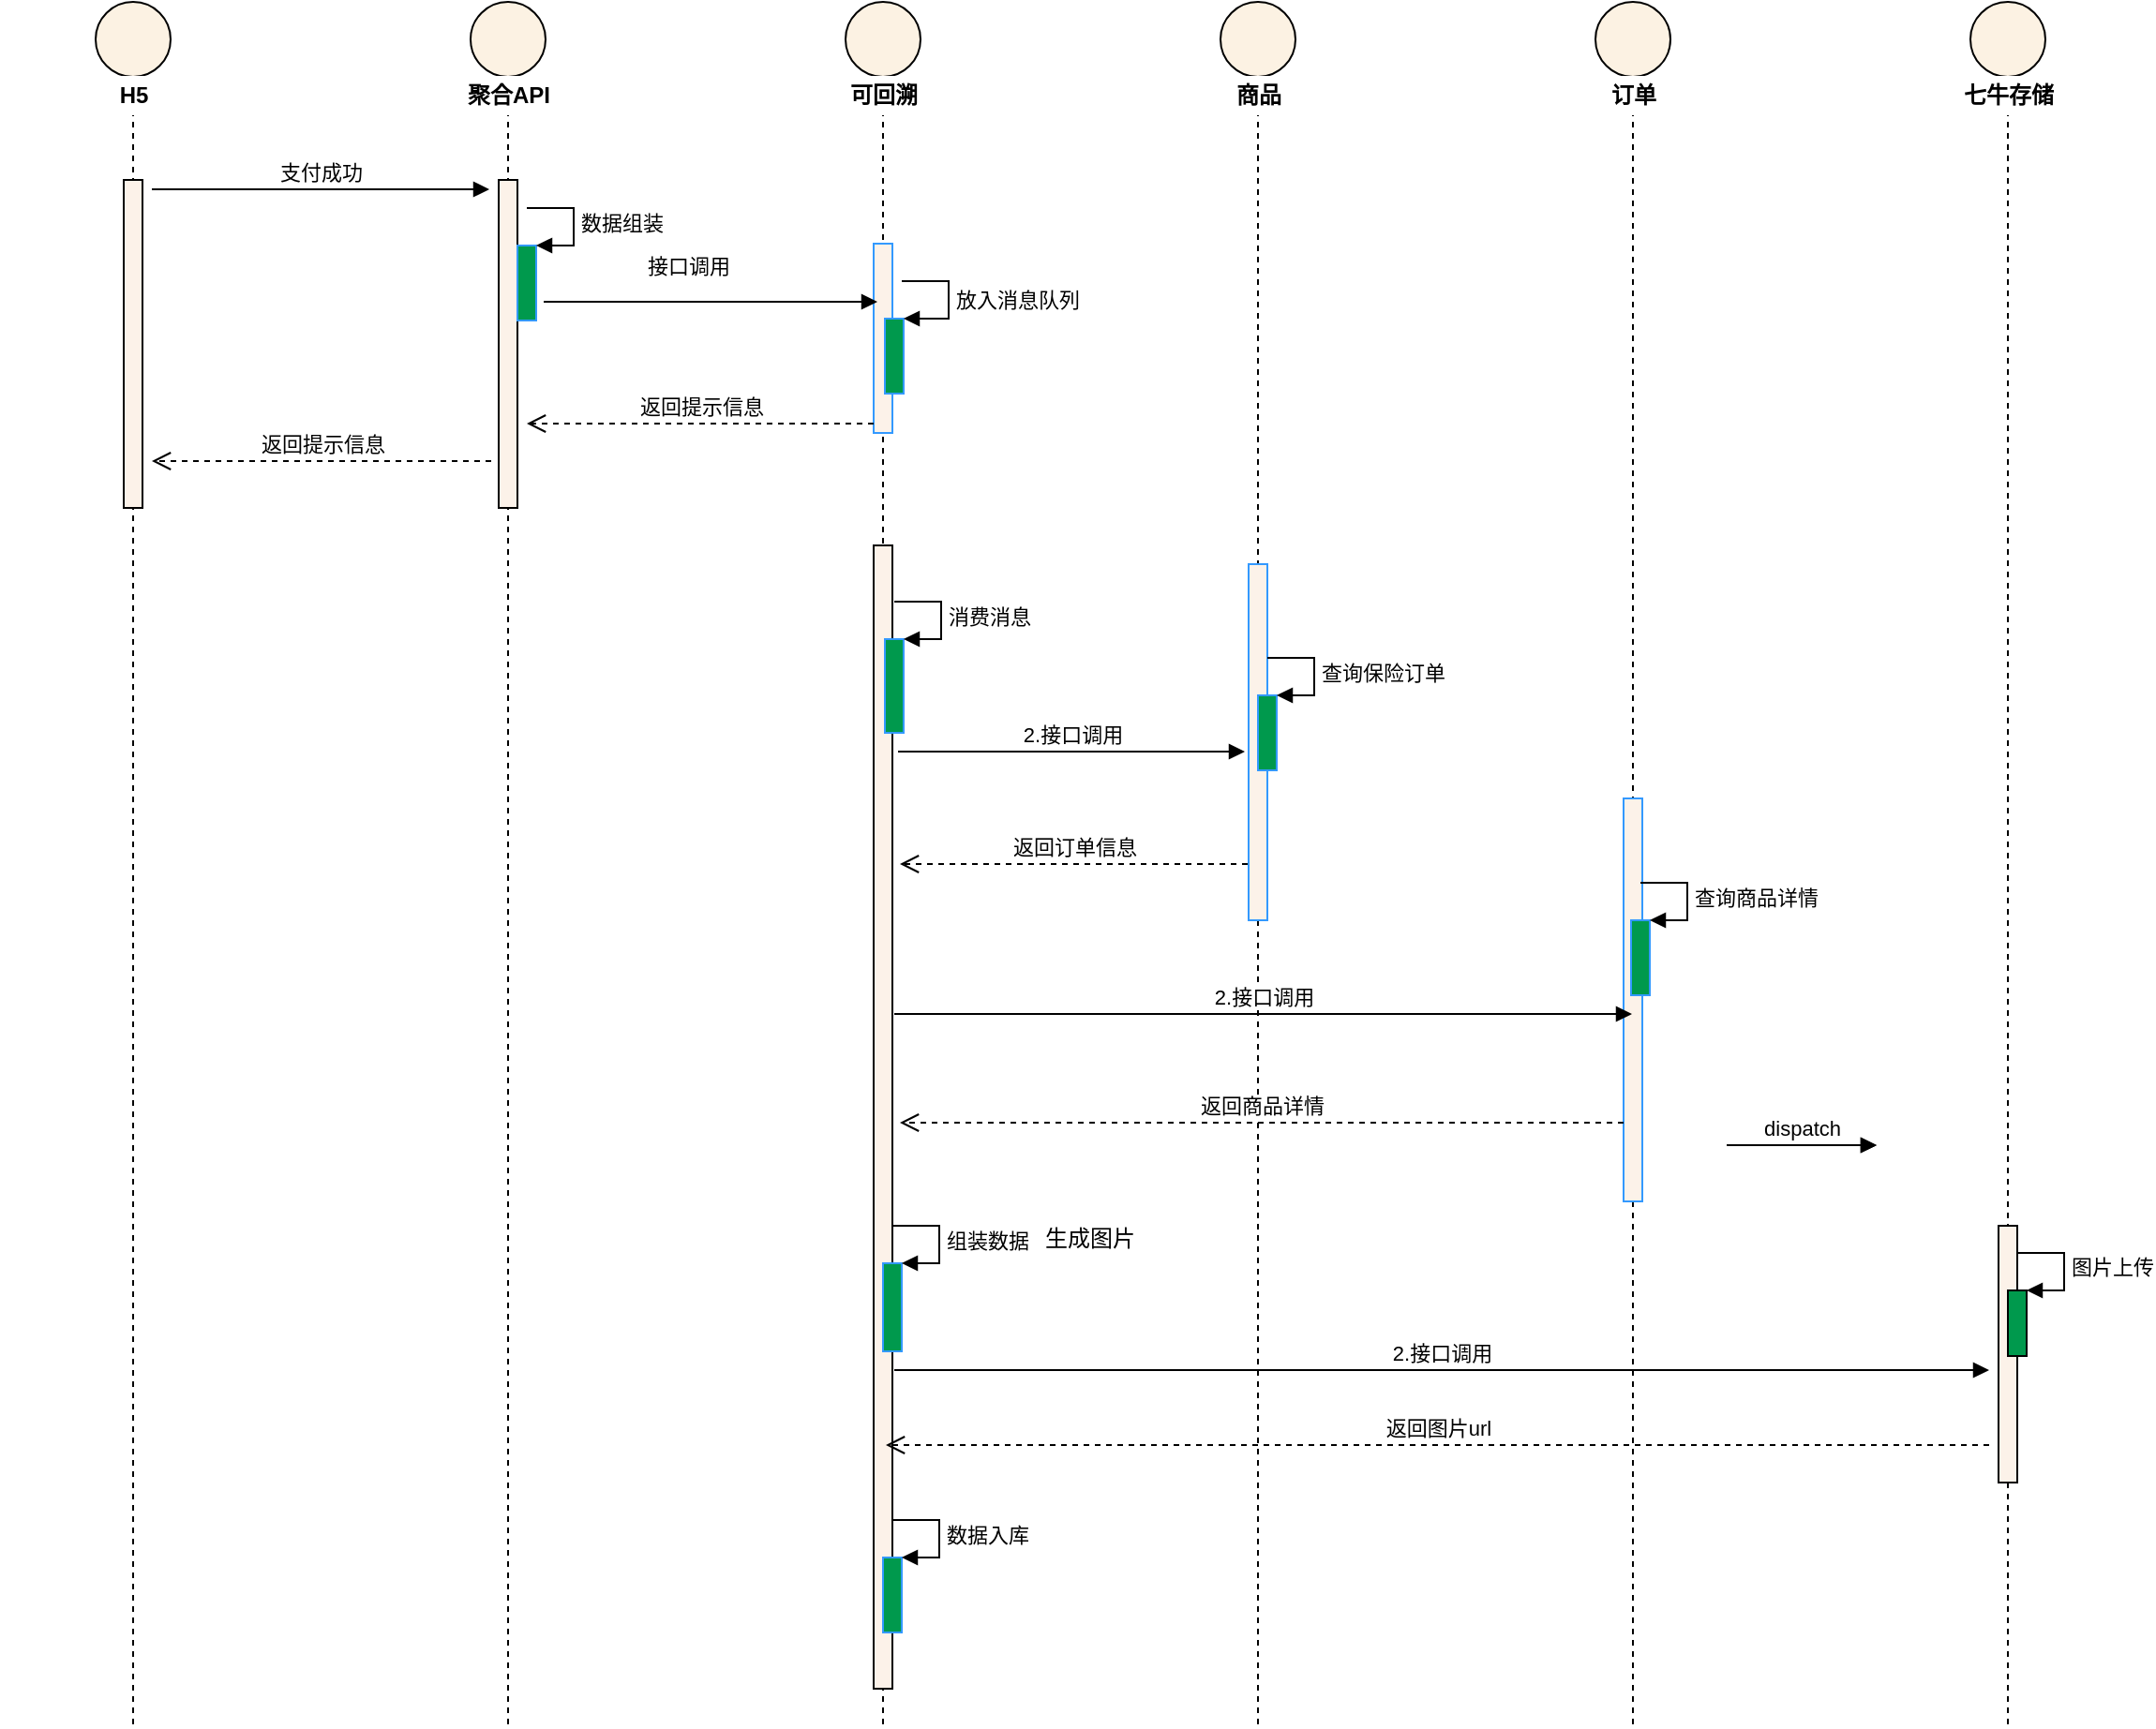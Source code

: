 <mxfile version="12.9.12" type="github">
  <diagram id="5iTz22CiZMBqjbUZhq-L" name="Page-1">
    <mxGraphModel dx="1915" dy="568" grid="1" gridSize="10" guides="1" tooltips="1" connect="1" arrows="1" fold="1" page="1" pageScale="1" pageWidth="827" pageHeight="1169" math="0" shadow="0">
      <root>
        <mxCell id="0" />
        <mxCell id="1" parent="0" />
        <mxCell id="4W7UGChSl6PpazX5YOat-18" value="" style="shape=umlLifeline;participant=umlEntity;perimeter=lifelinePerimeter;whiteSpace=wrap;html=1;container=1;collapsible=0;recursiveResize=0;verticalAlign=top;spacingTop=36;labelBackgroundColor=#ffffff;outlineConnect=0;fillColor=#FCF2E3;strokeColor=#000000;" vertex="1" parent="1">
          <mxGeometry x="240" width="40" height="920" as="geometry" />
        </mxCell>
        <mxCell id="4W7UGChSl6PpazX5YOat-19" value="" style="html=1;points=[];perimeter=orthogonalPerimeter;strokeColor=#000000;fillColor=#FCF2E9;" vertex="1" parent="4W7UGChSl6PpazX5YOat-18">
          <mxGeometry x="15" y="95" width="10" height="175" as="geometry" />
        </mxCell>
        <mxCell id="4W7UGChSl6PpazX5YOat-139" value="" style="html=1;points=[];perimeter=orthogonalPerimeter;strokeColor=#3399ff;strokeWidth=1;fillColor=#00994D;" vertex="1" parent="4W7UGChSl6PpazX5YOat-18">
          <mxGeometry x="25" y="130" width="10" height="40" as="geometry" />
        </mxCell>
        <mxCell id="4W7UGChSl6PpazX5YOat-140" value="数据组装" style="edgeStyle=orthogonalEdgeStyle;html=1;align=left;spacingLeft=2;endArrow=block;rounded=0;entryX=1;entryY=0;" edge="1" target="4W7UGChSl6PpazX5YOat-139" parent="4W7UGChSl6PpazX5YOat-18">
          <mxGeometry relative="1" as="geometry">
            <mxPoint x="30" y="110" as="sourcePoint" />
            <Array as="points">
              <mxPoint x="55" y="110" />
            </Array>
          </mxGeometry>
        </mxCell>
        <mxCell id="4W7UGChSl6PpazX5YOat-27" value="" style="shape=umlLifeline;participant=umlEntity;perimeter=lifelinePerimeter;whiteSpace=wrap;html=1;container=1;collapsible=0;recursiveResize=0;verticalAlign=top;spacingTop=36;labelBackgroundColor=#ffffff;outlineConnect=0;fillColor=#FCF2E3;" vertex="1" parent="1">
          <mxGeometry x="440" width="40" height="920" as="geometry" />
        </mxCell>
        <mxCell id="4W7UGChSl6PpazX5YOat-28" value="" style="html=1;points=[];perimeter=orthogonalPerimeter;strokeColor=#000000;fillColor=#FCF2E9;fontSize=11;" vertex="1" parent="4W7UGChSl6PpazX5YOat-27">
          <mxGeometry x="15" y="290" width="10" height="610" as="geometry" />
        </mxCell>
        <mxCell id="4W7UGChSl6PpazX5YOat-103" value="" style="html=1;points=[];perimeter=orthogonalPerimeter;strokeColor=#3399ff;strokeWidth=1;fillColor=#FCF2E9;" vertex="1" parent="4W7UGChSl6PpazX5YOat-27">
          <mxGeometry x="15" y="129" width="10" height="101" as="geometry" />
        </mxCell>
        <mxCell id="4W7UGChSl6PpazX5YOat-107" value="" style="html=1;points=[];perimeter=orthogonalPerimeter;strokeColor=#3399ff;strokeWidth=1;fillColor=#00994d;" vertex="1" parent="4W7UGChSl6PpazX5YOat-27">
          <mxGeometry x="21" y="169" width="10" height="40" as="geometry" />
        </mxCell>
        <mxCell id="4W7UGChSl6PpazX5YOat-108" value="放入消息队列" style="edgeStyle=orthogonalEdgeStyle;html=1;align=left;spacingLeft=2;endArrow=block;rounded=0;entryX=1;entryY=0;" edge="1" target="4W7UGChSl6PpazX5YOat-107" parent="4W7UGChSl6PpazX5YOat-27">
          <mxGeometry relative="1" as="geometry">
            <mxPoint x="30" y="149" as="sourcePoint" />
            <Array as="points">
              <mxPoint x="55" y="149" />
            </Array>
          </mxGeometry>
        </mxCell>
        <mxCell id="4W7UGChSl6PpazX5YOat-110" value="" style="html=1;points=[];perimeter=orthogonalPerimeter;strokeColor=#3399ff;strokeWidth=1;fillColor=#00994d;" vertex="1" parent="4W7UGChSl6PpazX5YOat-27">
          <mxGeometry x="21" y="340" width="10" height="50" as="geometry" />
        </mxCell>
        <mxCell id="4W7UGChSl6PpazX5YOat-111" value="消费消息" style="edgeStyle=orthogonalEdgeStyle;html=1;align=left;spacingLeft=2;endArrow=block;rounded=0;entryX=1;entryY=0;" edge="1" target="4W7UGChSl6PpazX5YOat-110" parent="4W7UGChSl6PpazX5YOat-27">
          <mxGeometry relative="1" as="geometry">
            <mxPoint x="26" y="320" as="sourcePoint" />
            <Array as="points">
              <mxPoint x="51" y="320" />
            </Array>
          </mxGeometry>
        </mxCell>
        <mxCell id="4W7UGChSl6PpazX5YOat-122" value="" style="html=1;points=[];perimeter=orthogonalPerimeter;strokeColor=#3399ff;strokeWidth=1;fillColor=#00994d;" vertex="1" parent="4W7UGChSl6PpazX5YOat-27">
          <mxGeometry x="20" y="673" width="10" height="47" as="geometry" />
        </mxCell>
        <mxCell id="4W7UGChSl6PpazX5YOat-123" value="组装数据" style="edgeStyle=orthogonalEdgeStyle;html=1;align=left;spacingLeft=2;endArrow=block;rounded=0;entryX=1;entryY=0;" edge="1" target="4W7UGChSl6PpazX5YOat-122" parent="4W7UGChSl6PpazX5YOat-27">
          <mxGeometry relative="1" as="geometry">
            <mxPoint x="25" y="653" as="sourcePoint" />
            <Array as="points">
              <mxPoint x="50" y="653" />
            </Array>
          </mxGeometry>
        </mxCell>
        <mxCell id="4W7UGChSl6PpazX5YOat-134" value="" style="html=1;points=[];perimeter=orthogonalPerimeter;strokeColor=#3399ff;strokeWidth=1;fillColor=#00994d;" vertex="1" parent="4W7UGChSl6PpazX5YOat-27">
          <mxGeometry x="20" y="830" width="10" height="40" as="geometry" />
        </mxCell>
        <mxCell id="4W7UGChSl6PpazX5YOat-135" value="数据入库" style="edgeStyle=orthogonalEdgeStyle;html=1;align=left;spacingLeft=2;endArrow=block;rounded=0;entryX=1;entryY=0;" edge="1" target="4W7UGChSl6PpazX5YOat-134" parent="4W7UGChSl6PpazX5YOat-27">
          <mxGeometry relative="1" as="geometry">
            <mxPoint x="25" y="810" as="sourcePoint" />
            <Array as="points">
              <mxPoint x="50" y="810" />
            </Array>
          </mxGeometry>
        </mxCell>
        <mxCell id="4W7UGChSl6PpazX5YOat-35" value="" style="shape=umlLifeline;participant=umlEntity;perimeter=lifelinePerimeter;whiteSpace=wrap;html=1;container=1;collapsible=0;recursiveResize=0;verticalAlign=top;spacingTop=36;labelBackgroundColor=#ffffff;outlineConnect=0;fillColor=#FCF2E3;" vertex="1" parent="1">
          <mxGeometry x="640" width="40" height="920" as="geometry" />
        </mxCell>
        <mxCell id="4W7UGChSl6PpazX5YOat-112" value="" style="html=1;points=[];perimeter=orthogonalPerimeter;strokeColor=#3399ff;strokeWidth=1;fillColor=#FCF2E9;" vertex="1" parent="4W7UGChSl6PpazX5YOat-35">
          <mxGeometry x="15" y="300" width="10" height="190" as="geometry" />
        </mxCell>
        <mxCell id="4W7UGChSl6PpazX5YOat-113" value="" style="html=1;points=[];perimeter=orthogonalPerimeter;strokeColor=#3399ff;strokeWidth=1;fillColor=#00994d;" vertex="1" parent="4W7UGChSl6PpazX5YOat-35">
          <mxGeometry x="20" y="370" width="10" height="40" as="geometry" />
        </mxCell>
        <mxCell id="4W7UGChSl6PpazX5YOat-114" value="查询保险订单" style="edgeStyle=orthogonalEdgeStyle;html=1;align=left;spacingLeft=2;endArrow=block;rounded=0;entryX=1;entryY=0;" edge="1" target="4W7UGChSl6PpazX5YOat-113" parent="4W7UGChSl6PpazX5YOat-35">
          <mxGeometry relative="1" as="geometry">
            <mxPoint x="25" y="350" as="sourcePoint" />
            <Array as="points">
              <mxPoint x="50" y="350" />
            </Array>
          </mxGeometry>
        </mxCell>
        <mxCell id="4W7UGChSl6PpazX5YOat-45" value="&lt;b&gt;聚合API&lt;/b&gt;" style="text;html=1;resizable=0;autosize=1;align=center;verticalAlign=middle;points=[];fillColor=#FFFFFF;strokeColor=#FFFFFF;rounded=0;" vertex="1" parent="1">
          <mxGeometry x="230" y="40" width="60" height="20" as="geometry" />
        </mxCell>
        <mxCell id="4W7UGChSl6PpazX5YOat-46" value="&lt;b&gt;可回溯&lt;/b&gt;" style="text;html=1;resizable=0;autosize=1;align=center;verticalAlign=middle;points=[];fillColor=#FFFFFF;strokeColor=#FFFFFF;rounded=0;" vertex="1" parent="1">
          <mxGeometry x="435" y="40" width="50" height="20" as="geometry" />
        </mxCell>
        <mxCell id="4W7UGChSl6PpazX5YOat-47" value="" style="html=1;points=[];perimeter=orthogonalPerimeter;strokeColor=#FFFFFF;fillColor=#FFFFFF;" vertex="1" parent="1">
          <mxGeometry x="-10" y="320" width="10" height="80" as="geometry" />
        </mxCell>
        <mxCell id="4W7UGChSl6PpazX5YOat-48" value="支付成功" style="html=1;verticalAlign=bottom;endArrow=block;" edge="1" parent="1">
          <mxGeometry width="80" relative="1" as="geometry">
            <mxPoint x="70" y="100" as="sourcePoint" />
            <mxPoint x="250" y="100" as="targetPoint" />
          </mxGeometry>
        </mxCell>
        <mxCell id="4W7UGChSl6PpazX5YOat-49" value="&lt;b&gt;商品&lt;/b&gt;" style="text;html=1;resizable=0;autosize=1;align=center;verticalAlign=middle;points=[];fillColor=#FFFFFF;strokeColor=#FFFFFF;rounded=0;" vertex="1" parent="1">
          <mxGeometry x="640" y="40" width="40" height="20" as="geometry" />
        </mxCell>
        <mxCell id="4W7UGChSl6PpazX5YOat-50" value="返回提示信息" style="html=1;verticalAlign=bottom;endArrow=open;dashed=1;endSize=8;" edge="1" parent="1">
          <mxGeometry relative="1" as="geometry">
            <mxPoint x="70" y="245" as="targetPoint" />
            <mxPoint x="251" y="245" as="sourcePoint" />
          </mxGeometry>
        </mxCell>
        <mxCell id="4W7UGChSl6PpazX5YOat-56" value="" style="shape=umlLifeline;participant=umlEntity;perimeter=lifelinePerimeter;whiteSpace=wrap;html=1;container=1;collapsible=0;recursiveResize=0;verticalAlign=top;spacingTop=36;labelBackgroundColor=#ffffff;outlineConnect=0;fillColor=#FCF2E3;" vertex="1" parent="1">
          <mxGeometry x="840" width="40" height="920" as="geometry" />
        </mxCell>
        <mxCell id="4W7UGChSl6PpazX5YOat-116" value="" style="html=1;points=[];perimeter=orthogonalPerimeter;strokeColor=#3399ff;strokeWidth=1;fillColor=#FCF2E9;" vertex="1" parent="4W7UGChSl6PpazX5YOat-56">
          <mxGeometry x="15" y="425" width="10" height="215" as="geometry" />
        </mxCell>
        <mxCell id="4W7UGChSl6PpazX5YOat-117" value="" style="html=1;points=[];perimeter=orthogonalPerimeter;strokeColor=#3399ff;strokeWidth=1;fillColor=#00994d;" vertex="1" parent="4W7UGChSl6PpazX5YOat-56">
          <mxGeometry x="19" y="490" width="10" height="40" as="geometry" />
        </mxCell>
        <mxCell id="4W7UGChSl6PpazX5YOat-118" value="查询商品详情" style="edgeStyle=orthogonalEdgeStyle;html=1;align=left;spacingLeft=2;endArrow=block;rounded=0;entryX=1;entryY=0;" edge="1" target="4W7UGChSl6PpazX5YOat-117" parent="4W7UGChSl6PpazX5YOat-56">
          <mxGeometry relative="1" as="geometry">
            <mxPoint x="24" y="470" as="sourcePoint" />
            <Array as="points">
              <mxPoint x="49" y="470" />
            </Array>
          </mxGeometry>
        </mxCell>
        <mxCell id="4W7UGChSl6PpazX5YOat-60" value="&lt;b&gt;订单&lt;/b&gt;" style="text;html=1;resizable=0;autosize=1;align=center;verticalAlign=middle;points=[];fillColor=#FFFFFF;strokeColor=#FFFFFF;rounded=0;" vertex="1" parent="1">
          <mxGeometry x="840" y="40" width="40" height="20" as="geometry" />
        </mxCell>
        <mxCell id="4W7UGChSl6PpazX5YOat-61" value="" style="shape=umlLifeline;participant=umlEntity;perimeter=lifelinePerimeter;whiteSpace=wrap;html=1;container=1;collapsible=0;recursiveResize=0;verticalAlign=top;spacingTop=36;labelBackgroundColor=#ffffff;outlineConnect=0;fillColor=#FCF2E3;" vertex="1" parent="1">
          <mxGeometry x="1040" width="40" height="920" as="geometry" />
        </mxCell>
        <mxCell id="4W7UGChSl6PpazX5YOat-62" value="" style="html=1;points=[];perimeter=orthogonalPerimeter;strokeColor=#000000;fillColor=#FCF2E9;fontSize=11;" vertex="1" parent="4W7UGChSl6PpazX5YOat-61">
          <mxGeometry x="15" y="653" width="10" height="137" as="geometry" />
        </mxCell>
        <mxCell id="4W7UGChSl6PpazX5YOat-63" value="" style="html=1;points=[];perimeter=orthogonalPerimeter;strokeColor=#000000;fillColor=#00994D;fontSize=11;" vertex="1" parent="4W7UGChSl6PpazX5YOat-61">
          <mxGeometry x="20" y="687.5" width="10" height="35" as="geometry" />
        </mxCell>
        <mxCell id="4W7UGChSl6PpazX5YOat-64" value="图片上传" style="edgeStyle=orthogonalEdgeStyle;html=1;align=left;spacingLeft=2;endArrow=block;rounded=0;entryX=1;entryY=0;fontSize=11;" edge="1" parent="4W7UGChSl6PpazX5YOat-61" target="4W7UGChSl6PpazX5YOat-63">
          <mxGeometry relative="1" as="geometry">
            <mxPoint x="25" y="667.5" as="sourcePoint" />
            <Array as="points">
              <mxPoint x="50" y="667.5" />
            </Array>
          </mxGeometry>
        </mxCell>
        <mxCell id="4W7UGChSl6PpazX5YOat-65" value="&lt;b&gt;七牛存储&lt;/b&gt;" style="text;html=1;resizable=0;autosize=1;align=center;verticalAlign=middle;points=[];fillColor=#FFFFFF;strokeColor=#FFFFFF;rounded=0;" vertex="1" parent="1">
          <mxGeometry x="1030" y="40" width="60" height="20" as="geometry" />
        </mxCell>
        <mxCell id="4W7UGChSl6PpazX5YOat-106" value="接口调用" style="html=1;verticalAlign=bottom;endArrow=block;" edge="1" parent="1">
          <mxGeometry x="-0.137" y="10" width="80" relative="1" as="geometry">
            <mxPoint x="279" y="160" as="sourcePoint" />
            <mxPoint x="457" y="160" as="targetPoint" />
            <mxPoint as="offset" />
          </mxGeometry>
        </mxCell>
        <mxCell id="4W7UGChSl6PpazX5YOat-105" value="返回提示信息" style="html=1;verticalAlign=bottom;endArrow=open;dashed=1;endSize=8;exitX=0;exitY=0.95;" edge="1" source="4W7UGChSl6PpazX5YOat-103" parent="1">
          <mxGeometry relative="1" as="geometry">
            <mxPoint x="270" y="225" as="targetPoint" />
          </mxGeometry>
        </mxCell>
        <mxCell id="4W7UGChSl6PpazX5YOat-115" value="2.接口调用" style="html=1;verticalAlign=bottom;endArrow=block;" edge="1" parent="1">
          <mxGeometry width="80" relative="1" as="geometry">
            <mxPoint x="468" y="400" as="sourcePoint" />
            <mxPoint x="653" y="400" as="targetPoint" />
          </mxGeometry>
        </mxCell>
        <mxCell id="4W7UGChSl6PpazX5YOat-119" value="返回订单信息" style="html=1;verticalAlign=bottom;endArrow=open;dashed=1;endSize=8;exitX=0;exitY=0.95;" edge="1" parent="1">
          <mxGeometry relative="1" as="geometry">
            <mxPoint x="469" y="460" as="targetPoint" />
            <mxPoint x="654.5" y="460" as="sourcePoint" />
          </mxGeometry>
        </mxCell>
        <mxCell id="4W7UGChSl6PpazX5YOat-120" value="2.接口调用" style="html=1;verticalAlign=bottom;endArrow=block;" edge="1" parent="1" target="4W7UGChSl6PpazX5YOat-56">
          <mxGeometry width="80" relative="1" as="geometry">
            <mxPoint x="466" y="540" as="sourcePoint" />
            <mxPoint x="651" y="540" as="targetPoint" />
          </mxGeometry>
        </mxCell>
        <mxCell id="4W7UGChSl6PpazX5YOat-121" value="返回商品详情" style="html=1;verticalAlign=bottom;endArrow=open;dashed=1;endSize=8;exitX=0;exitY=0.95;" edge="1" parent="1">
          <mxGeometry relative="1" as="geometry">
            <mxPoint x="469" y="598" as="targetPoint" />
            <mxPoint x="855" y="598" as="sourcePoint" />
          </mxGeometry>
        </mxCell>
        <mxCell id="4W7UGChSl6PpazX5YOat-127" value="dispatch" style="html=1;verticalAlign=bottom;endArrow=block;" edge="1" parent="1">
          <mxGeometry width="80" relative="1" as="geometry">
            <mxPoint x="910" y="610" as="sourcePoint" />
            <mxPoint x="990" y="610" as="targetPoint" />
          </mxGeometry>
        </mxCell>
        <mxCell id="4W7UGChSl6PpazX5YOat-128" value="dispatch" style="html=1;verticalAlign=bottom;endArrow=block;" edge="1" parent="1">
          <mxGeometry width="80" relative="1" as="geometry">
            <mxPoint x="910" y="610" as="sourcePoint" />
            <mxPoint x="990" y="610" as="targetPoint" />
          </mxGeometry>
        </mxCell>
        <mxCell id="4W7UGChSl6PpazX5YOat-129" value="2.接口调用" style="html=1;verticalAlign=bottom;endArrow=block;" edge="1" parent="1">
          <mxGeometry width="80" relative="1" as="geometry">
            <mxPoint x="466" y="730" as="sourcePoint" />
            <mxPoint x="1050" y="730" as="targetPoint" />
          </mxGeometry>
        </mxCell>
        <mxCell id="4W7UGChSl6PpazX5YOat-132" value="生成图片" style="text;html=1;align=center;verticalAlign=middle;resizable=0;points=[];autosize=1;" vertex="1" parent="1">
          <mxGeometry x="540" y="650" width="60" height="20" as="geometry" />
        </mxCell>
        <mxCell id="4W7UGChSl6PpazX5YOat-133" value="返回图片url" style="html=1;verticalAlign=bottom;endArrow=open;dashed=1;endSize=8;" edge="1" parent="1">
          <mxGeometry relative="1" as="geometry">
            <mxPoint x="461.5" y="770" as="targetPoint" />
            <mxPoint x="1050" y="770" as="sourcePoint" />
          </mxGeometry>
        </mxCell>
        <mxCell id="4W7UGChSl6PpazX5YOat-136" value="" style="shape=umlLifeline;participant=umlEntity;perimeter=lifelinePerimeter;whiteSpace=wrap;html=1;container=1;collapsible=0;recursiveResize=0;verticalAlign=top;spacingTop=36;labelBackgroundColor=#ffffff;outlineConnect=0;fillColor=#FCF2E3;strokeColor=#000000;" vertex="1" parent="1">
          <mxGeometry x="40" width="40" height="920" as="geometry" />
        </mxCell>
        <mxCell id="4W7UGChSl6PpazX5YOat-137" value="" style="html=1;points=[];perimeter=orthogonalPerimeter;strokeColor=#000000;fillColor=#FCF2E9;" vertex="1" parent="4W7UGChSl6PpazX5YOat-136">
          <mxGeometry x="15" y="95" width="10" height="175" as="geometry" />
        </mxCell>
        <mxCell id="4W7UGChSl6PpazX5YOat-44" value="&lt;b&gt;H5&lt;/b&gt;" style="text;html=1;resizable=0;autosize=1;align=center;verticalAlign=middle;points=[];fillColor=#FFFFFF;strokeColor=#FFFFFF;rounded=0;" vertex="1" parent="4W7UGChSl6PpazX5YOat-136">
          <mxGeometry x="5" y="40" width="30" height="20" as="geometry" />
        </mxCell>
      </root>
    </mxGraphModel>
  </diagram>
</mxfile>
